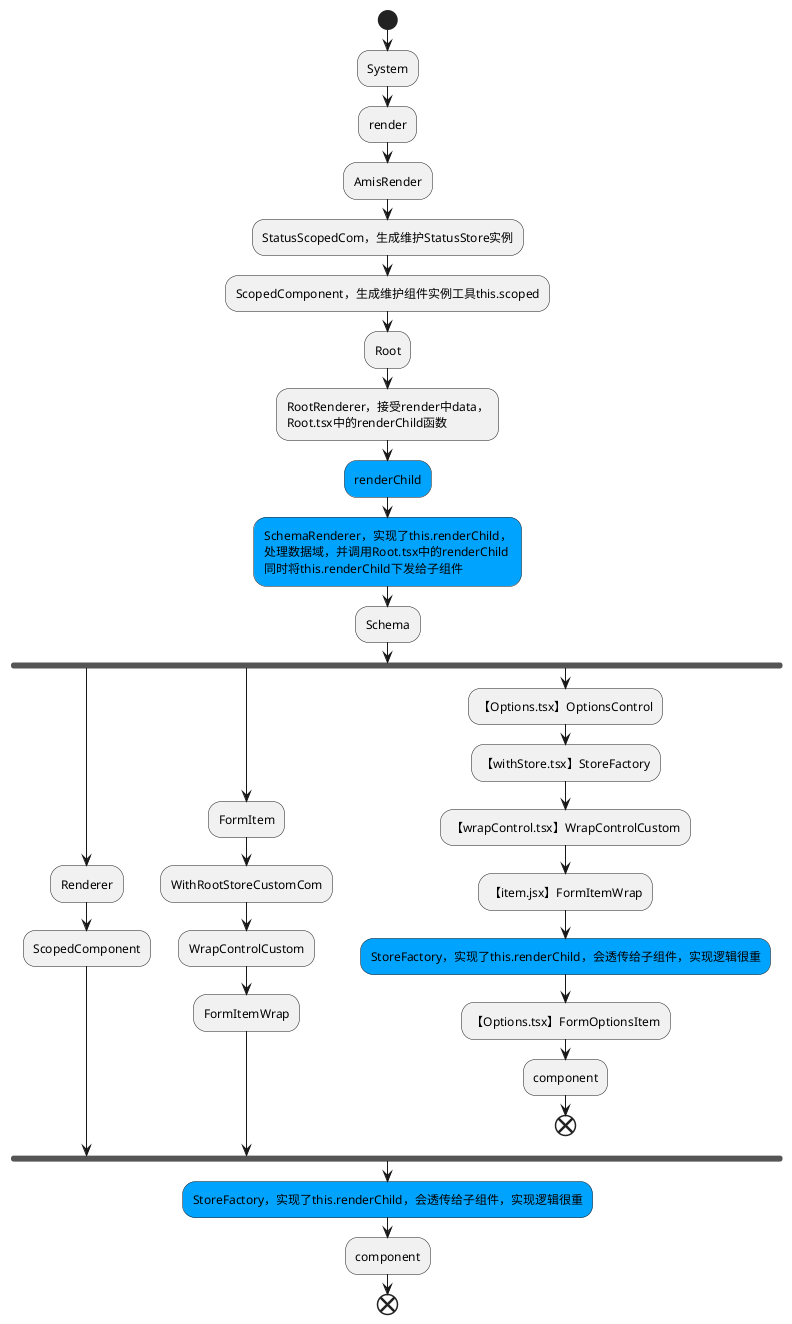 @startuml 全量流程
start
:System;
:render;
:AmisRender;
:StatusScopedCom，生成维护StatusStore实例;
:ScopedComponent，生成维护组件实例工具this.scoped;
:Root;
:RootRenderer，接受render中data，\nRoot.tsx中的renderChild函数;
#00a3fe:renderChild;
#00a3fe:SchemaRenderer，实现了this.renderChild，\n处理数据域，并调用Root.tsx中的renderChild\n同时将this.renderChild下发给子组件;
:Schema;
fork
    :Renderer;
    :ScopedComponent;
    ' #00a3fe:StoreFactory;
    ' :component;
fork again
    :FormItem;
    :WithRootStoreCustomCom;
    :WrapControlCustom;
    :FormItemWrap;
fork again
    :【Options.tsx】OptionsControl;
    :【withStore.tsx】StoreFactory;
    :【wrapControl.tsx】WrapControlCustom;
    :【item.jsx】FormItemWrap;
    #00a3fe:StoreFactory，实现了this.renderChild，会透传给子组件，实现逻辑很重;
    :【Options.tsx】FormOptionsItem;
    :component;
    end
end fork
    #00a3fe:StoreFactory，实现了this.renderChild，会透传给子组件，实现逻辑很重;
    :component;
end

' System --> render
' render --> AmisRender
' AmisRender --> StatusScopedCom : StatusScopedCom创建了StatusStore
' StatusScopedCom --> Root
' Root --> RootRenderer : RootRenderer接收data、render【本质是Root.jsx】的renderChild
' RootRenderer --> SchemaRender : 有自己的this.renderChild，会处理数据;调用【Root.jsx】的renderChild


@enduml